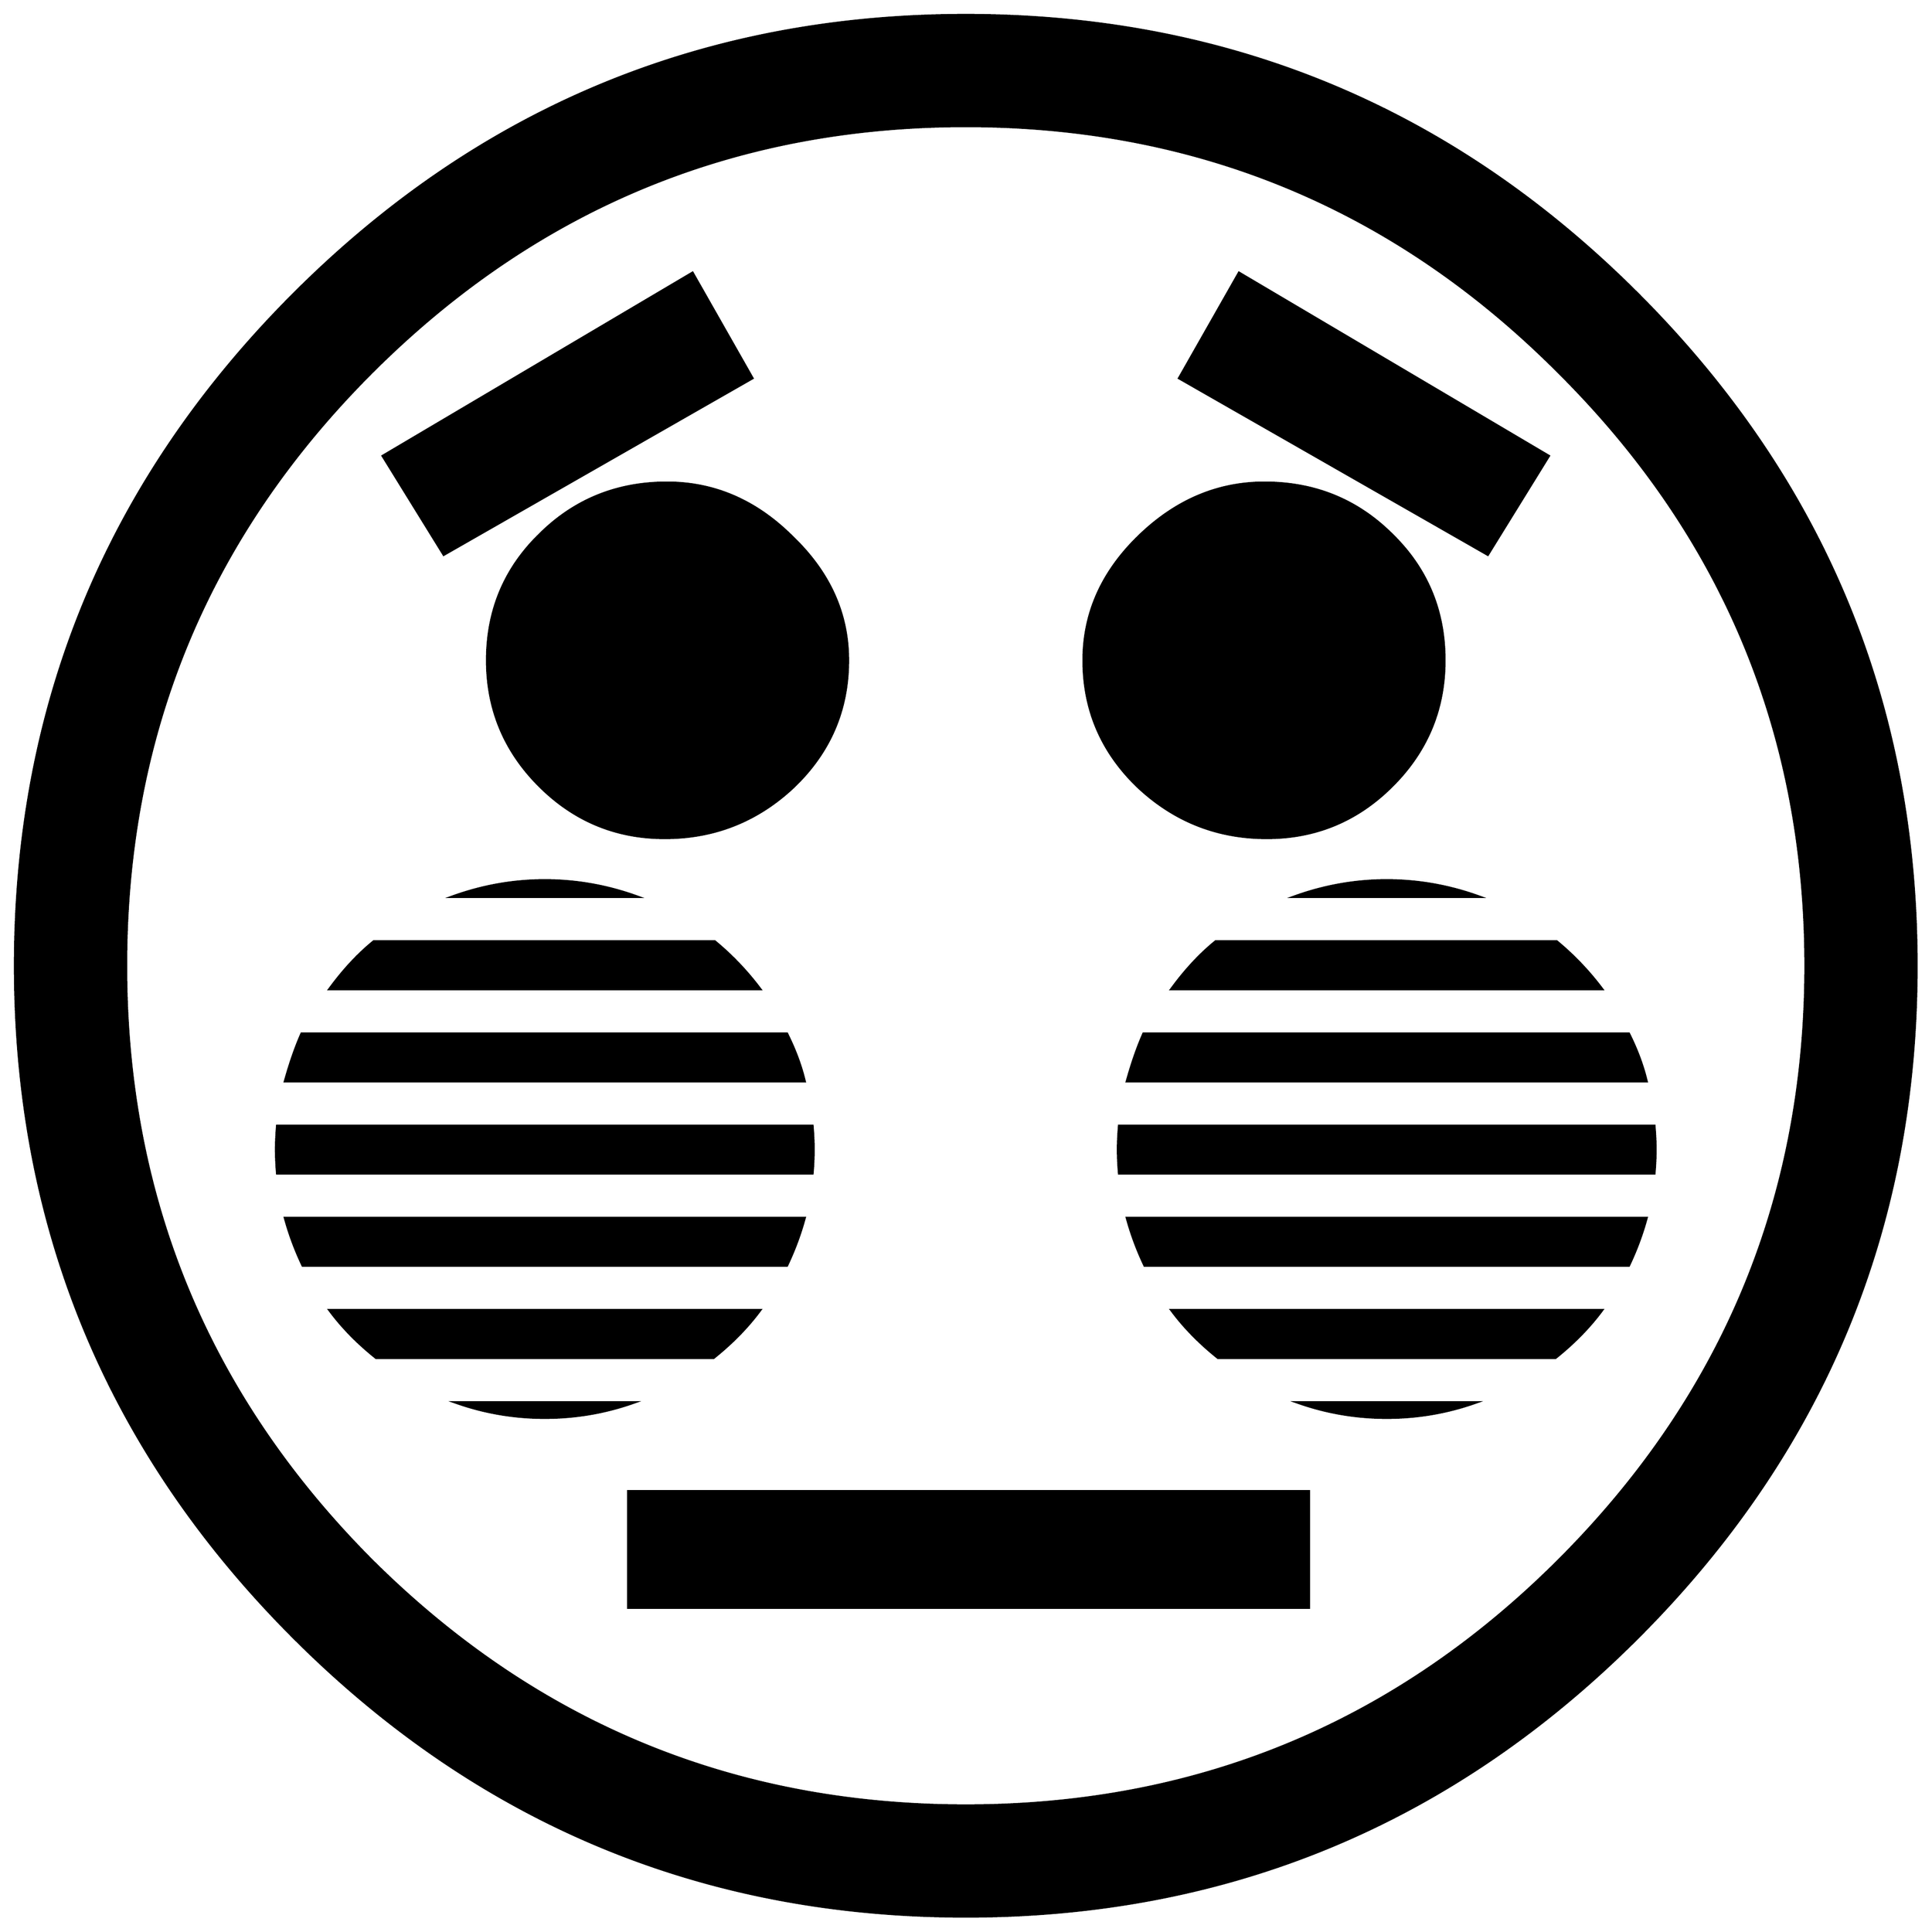 


\begin{tikzpicture}[y=0.80pt, x=0.80pt, yscale=-1.0, xscale=1.0, inner sep=0pt, outer sep=0pt]
\begin{scope}[shift={(100.0,1706.0)},nonzero rule]
  \path[draw=.,fill=.,line width=1.600pt] (1794.0,-582.0) ..
    controls (1794.0,-346.0) and (1710.333,-144.333) ..
    (1543.0,23.0) .. controls (1375.667,190.333) and (1174.0,274.0)
    .. (938.0,274.0) .. controls (702.0,274.0) and (500.333,190.333)
    .. (333.0,23.0) .. controls (165.667,-144.333) and (82.0,-346.0)
    .. (82.0,-582.0) .. controls (82.0,-818.0) and
    (165.667,-1019.667) .. (333.0,-1187.0) .. controls
    (500.333,-1354.333) and (702.0,-1438.0) .. (938.0,-1438.0) ..
    controls (1174.0,-1438.0) and (1375.667,-1354.333) ..
    (1543.0,-1187.0) .. controls (1710.333,-1019.667) and
    (1794.0,-818.0) .. (1794.0,-582.0) -- cycle(1694.0,-582.0)
    .. controls (1694.0,-790.667) and (1620.0,-968.667) ..
    (1472.0,-1116.0) .. controls (1324.667,-1264.0) and
    (1146.667,-1338.0) .. (938.0,-1338.0) .. controls
    (729.333,-1338.0) and (551.0,-1264.0) .. (403.0,-1116.0) ..
    controls (255.667,-968.667) and (182.0,-790.667) .. (182.0,-582.0)
    .. controls (182.0,-373.333) and (255.667,-195.0) ..
    (403.0,-47.0) .. controls (551.0,100.333) and (729.333,174.0) ..
    (938.0,174.0) .. controls (1146.667,174.0) and (1324.667,100.333)
    .. (1472.0,-47.0) .. controls (1620.0,-195.0) and
    (1694.0,-373.333) .. (1694.0,-582.0) -- cycle(1463.0,-1041.0)
    -- (1408.0,-952.0) -- (1130.0,-1111.0) -- (1184.0,-1206.0)
    -- (1463.0,-1041.0) -- cycle(1369.0,-857.0) .. controls
    (1369.0,-813.0) and (1353.333,-775.333) .. (1322.0,-744.0) ..
    controls (1290.667,-712.667) and (1253.0,-697.0) ..
    (1209.0,-697.0) .. controls (1164.333,-697.0) and
    (1125.667,-712.333) .. (1093.0,-743.0) .. controls
    (1060.333,-774.333) and (1044.0,-812.333) .. (1044.0,-857.0) ..
    controls (1044.0,-899.0) and (1060.333,-936.0) ..
    (1093.0,-968.0) .. controls (1126.333,-1000.667) and
    (1164.333,-1017.0) .. (1207.0,-1017.0) .. controls
    (1252.333,-1017.0) and (1290.667,-1001.333) .. (1322.0,-970.0) ..
    controls (1353.333,-939.333) and (1369.0,-901.667) ..
    (1369.0,-857.0) -- cycle(1401.0,-644.0) -- (1233.0,-644.0)
    .. controls (1260.333,-654.0) and (1288.333,-659.0) ..
    (1317.0,-659.0) .. controls (1345.667,-659.0) and
    (1373.667,-654.0) .. (1401.0,-644.0) -- cycle(1511.0,-561.0)
    -- (1123.0,-561.0) .. controls (1135.667,-578.333) and
    (1149.0,-592.667) .. (1163.0,-604.0) -- (1470.0,-604.0) ..
    controls (1485.333,-591.333) and (1499.0,-577.0) ..
    (1511.0,-561.0) -- cycle(1551.0,-478.0) -- (1083.0,-478.0)
    .. controls (1087.667,-494.667) and (1092.667,-509.0) ..
    (1098.0,-521.0) -- (1535.0,-521.0) .. controls
    (1542.333,-506.333) and (1547.667,-492.0) .. (1551.0,-478.0) --
    cycle(1559.0,-417.0) .. controls (1559.0,-409.667) and
    (1558.667,-402.333) .. (1558.0,-395.0) -- (1076.0,-395.0) ..
    controls (1075.333,-402.333) and (1075.0,-409.667) ..
    (1075.0,-417.0) .. controls (1075.0,-423.0) and
    (1075.333,-430.0) .. (1076.0,-438.0) -- (1558.0,-438.0) ..
    controls (1558.667,-430.0) and (1559.0,-423.0) ..
    (1559.0,-417.0) -- cycle(746.0,-1111.0) -- (468.0,-952.0) --
    (413.0,-1041.0) -- (692.0,-1206.0) -- (746.0,-1111.0) --
    cycle(1551.0,-355.0) .. controls (1547.0,-340.333) and
    (1541.667,-326.0) .. (1535.0,-312.0) -- (1099.0,-312.0) ..
    controls (1092.333,-326.0) and (1087.0,-340.333) ..
    (1083.0,-355.0) -- (1551.0,-355.0) -- cycle(1511.0,-272.0)
    .. controls (1499.667,-256.667) and (1485.667,-242.333) ..
    (1469.0,-229.0) -- (1165.0,-229.0) .. controls
    (1148.333,-242.333) and (1134.333,-256.667) .. (1123.0,-272.0) --
    (1511.0,-272.0) -- cycle(832.0,-857.0) .. controls
    (832.0,-812.333) and (815.667,-774.333) .. (783.0,-743.0) ..
    controls (750.333,-712.333) and (711.667,-697.0) .. (667.0,-697.0)
    .. controls (623.0,-697.0) and (585.333,-712.667) ..
    (554.0,-744.0) .. controls (522.667,-775.333) and (507.0,-813.0)
    .. (507.0,-857.0) .. controls (507.0,-901.667) and
    (522.667,-939.333) .. (554.0,-970.0) .. controls (585.333,-1001.333)
    and (623.667,-1017.0) .. (669.0,-1017.0) .. controls
    (711.667,-1017.0) and (749.333,-1000.667) .. (782.0,-968.0) ..
    controls (815.333,-936.0) and (832.0,-899.0) .. (832.0,-857.0)
    -- cycle(1398.0,-189.0) .. controls (1372.0,-179.667) and
    (1345.0,-175.0) .. (1317.0,-175.0) .. controls
    (1289.0,-175.0) and (1262.0,-179.667) .. (1236.0,-189.0) --
    (1398.0,-189.0) -- cycle(643.0,-644.0) -- (475.0,-644.0) ..
    controls (502.333,-654.0) and (530.333,-659.0) .. (559.0,-659.0)
    .. controls (587.667,-659.0) and (615.667,-654.0) ..
    (643.0,-644.0) -- cycle(753.0,-561.0) -- (365.0,-561.0) ..
    controls (377.667,-578.333) and (391.0,-592.667) .. (405.0,-604.0)
    -- (712.0,-604.0) .. controls (727.333,-591.333) and
    (741.0,-577.0) .. (753.0,-561.0) -- cycle(793.0,-478.0) --
    (325.0,-478.0) .. controls (329.667,-494.667) and (334.667,-509.0)
    .. (340.0,-521.0) -- (777.0,-521.0) .. controls
    (784.333,-506.333) and (789.667,-492.0) .. (793.0,-478.0) --
    cycle(1247.0,-4.0) -- (634.0,-4.0) -- (634.0,-109.0) --
    (1247.0,-109.0) -- (1247.0,-4.0) -- cycle(801.0,-417.0) ..
    controls (801.0,-409.667) and (800.667,-402.333) .. (800.0,-395.0)
    -- (318.0,-395.0) .. controls (317.333,-402.333) and
    (317.0,-409.667) .. (317.0,-417.0) .. controls (317.0,-423.0)
    and (317.333,-430.0) .. (318.0,-438.0) -- (800.0,-438.0) ..
    controls (800.667,-430.0) and (801.0,-423.0) .. (801.0,-417.0)
    -- cycle(793.0,-355.0) .. controls (789.0,-340.333) and
    (783.667,-326.0) .. (777.0,-312.0) -- (341.0,-312.0) ..
    controls (334.333,-326.0) and (329.0,-340.333) .. (325.0,-355.0)
    -- (793.0,-355.0) -- cycle(753.0,-272.0) .. controls
    (741.667,-256.667) and (727.667,-242.333) .. (711.0,-229.0) --
    (407.0,-229.0) .. controls (390.333,-242.333) and (376.333,-256.667)
    .. (365.0,-272.0) -- (753.0,-272.0) -- cycle(640.0,-189.0)
    .. controls (614.0,-179.667) and (587.0,-175.0) ..
    (559.0,-175.0) .. controls (531.0,-175.0) and (504.0,-179.667)
    .. (478.0,-189.0) -- (640.0,-189.0) -- cycle;
\end{scope}

\end{tikzpicture}

